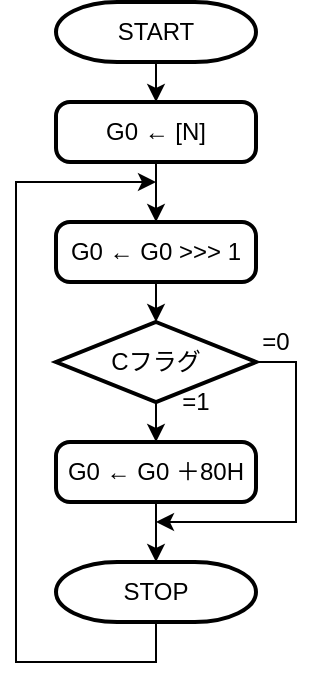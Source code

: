 <mxfile version="13.9.9" type="device"><diagram id="C5RBs43oDa-KdzZeNtuy" name="Page-1"><mxGraphModel dx="1106" dy="800" grid="1" gridSize="10" guides="1" tooltips="1" connect="1" arrows="1" fold="1" page="1" pageScale="1" pageWidth="827" pageHeight="1169" math="0" shadow="0"><root><mxCell id="WIyWlLk6GJQsqaUBKTNV-0"/><mxCell id="WIyWlLk6GJQsqaUBKTNV-1" parent="WIyWlLk6GJQsqaUBKTNV-0"/><mxCell id="oHT7X8VjPBFk2HF-tcfD-10" style="edgeStyle=orthogonalEdgeStyle;rounded=0;orthogonalLoop=1;jettySize=auto;html=1;exitX=0.5;exitY=1;exitDx=0;exitDy=0;exitPerimeter=0;entryX=0.5;entryY=0;entryDx=0;entryDy=0;" edge="1" parent="WIyWlLk6GJQsqaUBKTNV-1" source="oHT7X8VjPBFk2HF-tcfD-0" target="oHT7X8VjPBFk2HF-tcfD-1"><mxGeometry relative="1" as="geometry"/></mxCell><mxCell id="oHT7X8VjPBFk2HF-tcfD-0" value="START" style="strokeWidth=2;html=1;shape=mxgraph.flowchart.terminator;whiteSpace=wrap;" vertex="1" parent="WIyWlLk6GJQsqaUBKTNV-1"><mxGeometry x="230" y="50" width="100" height="30" as="geometry"/></mxCell><mxCell id="oHT7X8VjPBFk2HF-tcfD-11" style="edgeStyle=orthogonalEdgeStyle;rounded=0;orthogonalLoop=1;jettySize=auto;html=1;exitX=0.5;exitY=1;exitDx=0;exitDy=0;entryX=0.5;entryY=0;entryDx=0;entryDy=0;" edge="1" parent="WIyWlLk6GJQsqaUBKTNV-1" source="oHT7X8VjPBFk2HF-tcfD-1" target="oHT7X8VjPBFk2HF-tcfD-2"><mxGeometry relative="1" as="geometry"/></mxCell><mxCell id="oHT7X8VjPBFk2HF-tcfD-1" value="G0 ← [N]" style="rounded=1;whiteSpace=wrap;html=1;absoluteArcSize=1;arcSize=14;strokeWidth=2;" vertex="1" parent="WIyWlLk6GJQsqaUBKTNV-1"><mxGeometry x="230" y="100" width="100" height="30" as="geometry"/></mxCell><mxCell id="oHT7X8VjPBFk2HF-tcfD-12" style="edgeStyle=orthogonalEdgeStyle;rounded=0;orthogonalLoop=1;jettySize=auto;html=1;exitX=0.5;exitY=1;exitDx=0;exitDy=0;entryX=0.5;entryY=0;entryDx=0;entryDy=0;entryPerimeter=0;" edge="1" parent="WIyWlLk6GJQsqaUBKTNV-1" source="oHT7X8VjPBFk2HF-tcfD-2" target="oHT7X8VjPBFk2HF-tcfD-3"><mxGeometry relative="1" as="geometry"/></mxCell><mxCell id="oHT7X8VjPBFk2HF-tcfD-2" value="G0 ← G0 &amp;gt;&amp;gt;&amp;gt; 1" style="rounded=1;whiteSpace=wrap;html=1;absoluteArcSize=1;arcSize=14;strokeWidth=2;" vertex="1" parent="WIyWlLk6GJQsqaUBKTNV-1"><mxGeometry x="230" y="160" width="100" height="30" as="geometry"/></mxCell><mxCell id="oHT7X8VjPBFk2HF-tcfD-6" style="edgeStyle=orthogonalEdgeStyle;rounded=0;orthogonalLoop=1;jettySize=auto;html=1;exitX=1;exitY=0.5;exitDx=0;exitDy=0;exitPerimeter=0;" edge="1" parent="WIyWlLk6GJQsqaUBKTNV-1" source="oHT7X8VjPBFk2HF-tcfD-3"><mxGeometry relative="1" as="geometry"><mxPoint x="280" y="310" as="targetPoint"/><Array as="points"><mxPoint x="350" y="230"/><mxPoint x="350" y="310"/></Array></mxGeometry></mxCell><mxCell id="oHT7X8VjPBFk2HF-tcfD-7" style="edgeStyle=orthogonalEdgeStyle;rounded=0;orthogonalLoop=1;jettySize=auto;html=1;exitX=0.5;exitY=1;exitDx=0;exitDy=0;exitPerimeter=0;entryX=0.5;entryY=0;entryDx=0;entryDy=0;" edge="1" parent="WIyWlLk6GJQsqaUBKTNV-1" source="oHT7X8VjPBFk2HF-tcfD-3" target="oHT7X8VjPBFk2HF-tcfD-4"><mxGeometry relative="1" as="geometry"/></mxCell><mxCell id="oHT7X8VjPBFk2HF-tcfD-3" value="Cフラグ" style="strokeWidth=2;html=1;shape=mxgraph.flowchart.decision;whiteSpace=wrap;" vertex="1" parent="WIyWlLk6GJQsqaUBKTNV-1"><mxGeometry x="230" y="210" width="100" height="40" as="geometry"/></mxCell><mxCell id="oHT7X8VjPBFk2HF-tcfD-8" style="edgeStyle=orthogonalEdgeStyle;rounded=0;orthogonalLoop=1;jettySize=auto;html=1;exitX=0.5;exitY=1;exitDx=0;exitDy=0;entryX=0.5;entryY=0;entryDx=0;entryDy=0;entryPerimeter=0;" edge="1" parent="WIyWlLk6GJQsqaUBKTNV-1" source="oHT7X8VjPBFk2HF-tcfD-4" target="oHT7X8VjPBFk2HF-tcfD-5"><mxGeometry relative="1" as="geometry"/></mxCell><mxCell id="oHT7X8VjPBFk2HF-tcfD-4" value="G0 ← G0 ＋80H" style="rounded=1;whiteSpace=wrap;html=1;absoluteArcSize=1;arcSize=14;strokeWidth=2;" vertex="1" parent="WIyWlLk6GJQsqaUBKTNV-1"><mxGeometry x="230" y="270" width="100" height="30" as="geometry"/></mxCell><mxCell id="oHT7X8VjPBFk2HF-tcfD-9" style="edgeStyle=orthogonalEdgeStyle;rounded=0;orthogonalLoop=1;jettySize=auto;html=1;exitX=0.5;exitY=1;exitDx=0;exitDy=0;exitPerimeter=0;" edge="1" parent="WIyWlLk6GJQsqaUBKTNV-1" source="oHT7X8VjPBFk2HF-tcfD-5"><mxGeometry relative="1" as="geometry"><mxPoint x="280" y="140" as="targetPoint"/><Array as="points"><mxPoint x="280" y="380"/><mxPoint x="210" y="380"/><mxPoint x="210" y="140"/></Array></mxGeometry></mxCell><mxCell id="oHT7X8VjPBFk2HF-tcfD-5" value="STOP" style="strokeWidth=2;html=1;shape=mxgraph.flowchart.terminator;whiteSpace=wrap;" vertex="1" parent="WIyWlLk6GJQsqaUBKTNV-1"><mxGeometry x="230" y="330" width="100" height="30" as="geometry"/></mxCell><mxCell id="oHT7X8VjPBFk2HF-tcfD-13" value="=0" style="text;html=1;strokeColor=none;fillColor=none;align=center;verticalAlign=middle;whiteSpace=wrap;rounded=0;" vertex="1" parent="WIyWlLk6GJQsqaUBKTNV-1"><mxGeometry x="320" y="210" width="40" height="20" as="geometry"/></mxCell><mxCell id="oHT7X8VjPBFk2HF-tcfD-14" value="=1" style="text;html=1;strokeColor=none;fillColor=none;align=center;verticalAlign=middle;whiteSpace=wrap;rounded=0;" vertex="1" parent="WIyWlLk6GJQsqaUBKTNV-1"><mxGeometry x="280" y="240" width="40" height="20" as="geometry"/></mxCell></root></mxGraphModel></diagram></mxfile>